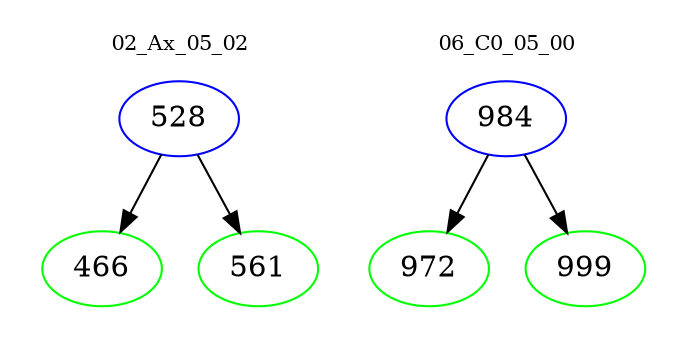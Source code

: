 digraph{
subgraph cluster_0 {
color = white
label = "02_Ax_05_02";
fontsize=10;
T0_528 [label="528", color="blue"]
T0_528 -> T0_466 [color="black"]
T0_466 [label="466", color="green"]
T0_528 -> T0_561 [color="black"]
T0_561 [label="561", color="green"]
}
subgraph cluster_1 {
color = white
label = "06_C0_05_00";
fontsize=10;
T1_984 [label="984", color="blue"]
T1_984 -> T1_972 [color="black"]
T1_972 [label="972", color="green"]
T1_984 -> T1_999 [color="black"]
T1_999 [label="999", color="green"]
}
}
